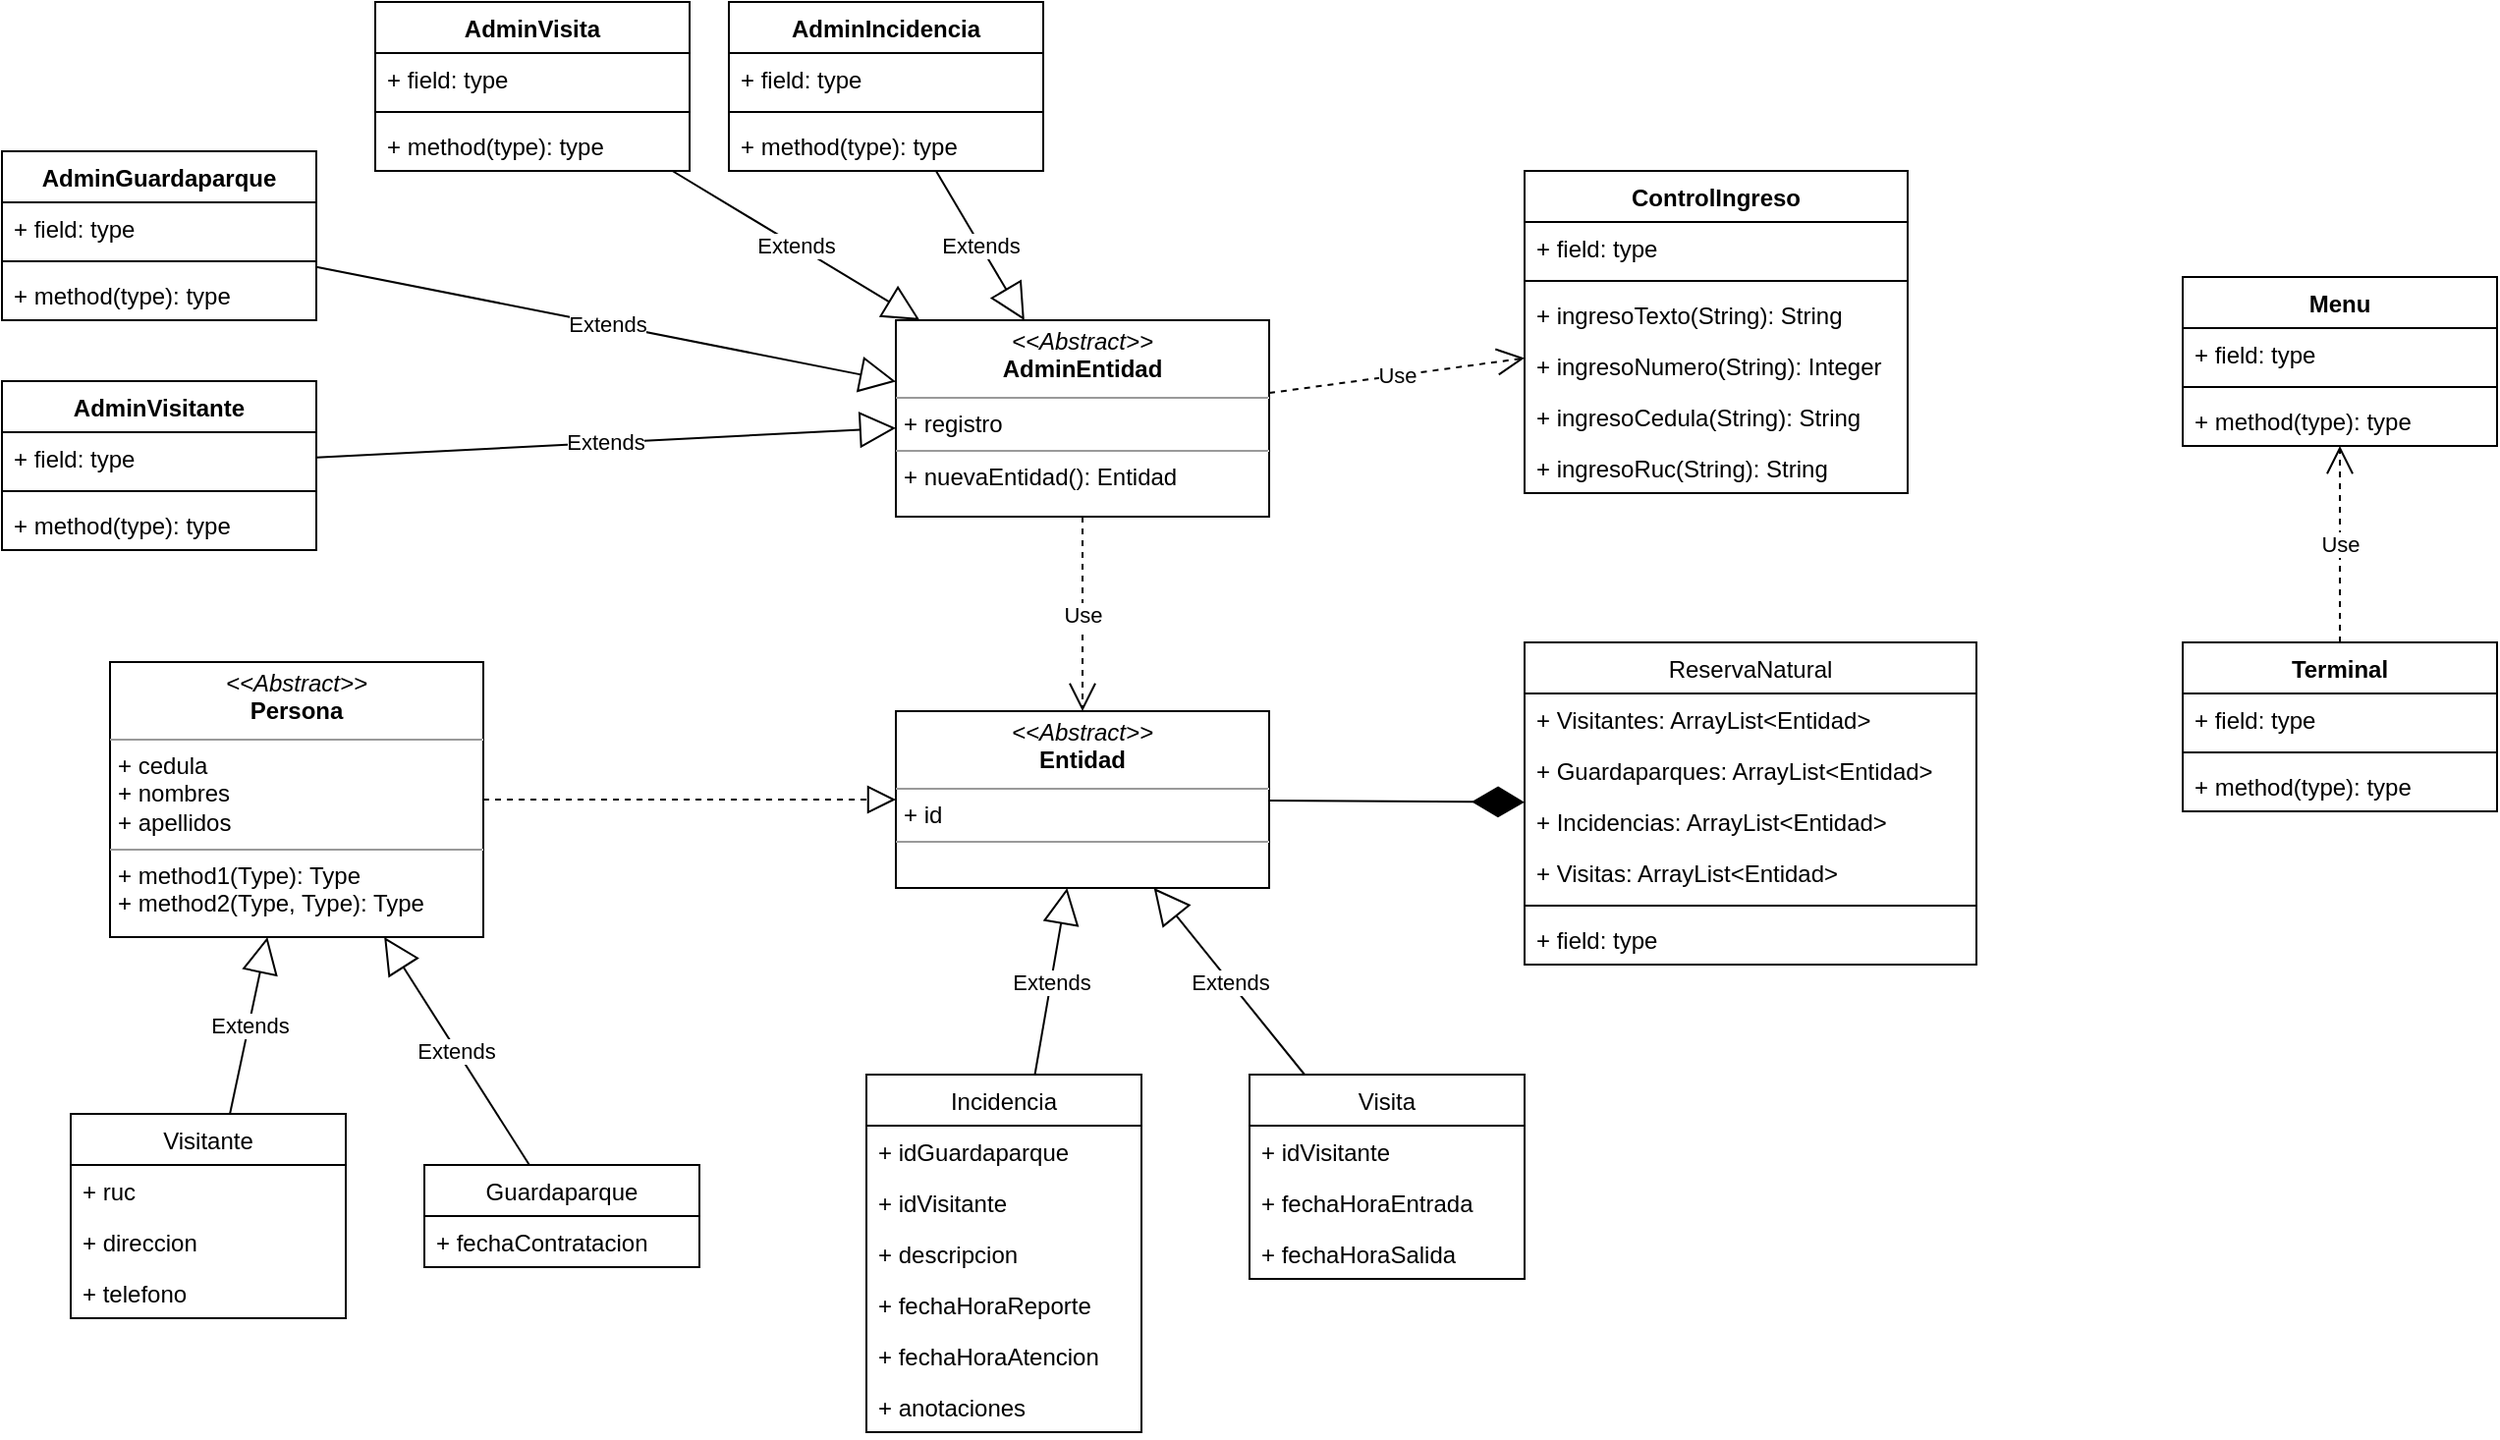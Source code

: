 <mxfile>
    <diagram id="lRA1gcWTT__LE-F7pUiR" name="Page-1">
        <mxGraphModel dx="972" dy="1780" grid="1" gridSize="10" guides="1" tooltips="1" connect="1" arrows="1" fold="1" page="0" pageScale="1" pageWidth="850" pageHeight="1100" math="0" shadow="0">
            <root>
                <mxCell id="0"/>
                <mxCell id="1" parent="0"/>
                <mxCell id="33" value="&lt;p style=&quot;margin:0px;margin-top:4px;text-align:center;&quot;&gt;&lt;i&gt;&amp;lt;&amp;lt;Abstract&amp;gt;&amp;gt;&lt;/i&gt;&lt;br&gt;&lt;b&gt;Persona&lt;/b&gt;&lt;/p&gt;&lt;hr size=&quot;1&quot;&gt;&lt;p style=&quot;margin:0px;margin-left:4px;&quot;&gt;+ cedula&lt;br&gt;+ nombres&lt;/p&gt;&lt;p style=&quot;margin:0px;margin-left:4px;&quot;&gt;+ apellidos&lt;/p&gt;&lt;hr size=&quot;1&quot;&gt;&lt;p style=&quot;margin:0px;margin-left:4px;&quot;&gt;+ method1(Type): Type&lt;br&gt;+ method2(Type, Type): Type&lt;/p&gt;" style="verticalAlign=top;align=left;overflow=fill;fontSize=12;fontFamily=Helvetica;html=1;" parent="1" vertex="1">
                    <mxGeometry x="75" y="-700" width="190" height="140" as="geometry"/>
                </mxCell>
                <mxCell id="34" value="&lt;p style=&quot;margin:0px;margin-top:4px;text-align:center;&quot;&gt;&lt;i&gt;&amp;lt;&amp;lt;Abstract&amp;gt;&amp;gt;&lt;/i&gt;&lt;br&gt;&lt;b&gt;Entidad&lt;/b&gt;&lt;/p&gt;&lt;hr size=&quot;1&quot;&gt;&lt;p style=&quot;margin:0px;margin-left:4px;&quot;&gt;+ id&lt;br&gt;&lt;/p&gt;&lt;hr size=&quot;1&quot;&gt;&lt;p style=&quot;margin:0px;margin-left:4px;&quot;&gt;&lt;br&gt;&lt;/p&gt;" style="verticalAlign=top;align=left;overflow=fill;fontSize=12;fontFamily=Helvetica;html=1;" parent="1" vertex="1">
                    <mxGeometry x="475" y="-675" width="190" height="90" as="geometry"/>
                </mxCell>
                <mxCell id="35" value="" style="endArrow=block;dashed=1;endFill=0;endSize=12;html=1;" parent="1" source="33" target="34" edge="1">
                    <mxGeometry width="160" relative="1" as="geometry">
                        <mxPoint x="465" y="-620" as="sourcePoint"/>
                        <mxPoint x="625" y="-620" as="targetPoint"/>
                    </mxGeometry>
                </mxCell>
                <mxCell id="Povrl1VOIDEfXmrCIFWq-40" value="Visitante" style="swimlane;fontStyle=0;childLayout=stackLayout;horizontal=1;startSize=26;fillColor=none;horizontalStack=0;resizeParent=1;resizeParentMax=0;resizeLast=0;collapsible=1;marginBottom=0;" parent="1" vertex="1">
                    <mxGeometry x="55" y="-470" width="140" height="104" as="geometry"/>
                </mxCell>
                <mxCell id="Povrl1VOIDEfXmrCIFWq-41" value="+ ruc" style="text;strokeColor=none;fillColor=none;align=left;verticalAlign=top;spacingLeft=4;spacingRight=4;overflow=hidden;rotatable=0;points=[[0,0.5],[1,0.5]];portConstraint=eastwest;" parent="Povrl1VOIDEfXmrCIFWq-40" vertex="1">
                    <mxGeometry y="26" width="140" height="26" as="geometry"/>
                </mxCell>
                <mxCell id="RxLgAjnVKPIXVCtDAOwj-35" value="+ direccion" style="text;strokeColor=none;fillColor=none;align=left;verticalAlign=top;spacingLeft=4;spacingRight=4;overflow=hidden;rotatable=0;points=[[0,0.5],[1,0.5]];portConstraint=eastwest;" parent="Povrl1VOIDEfXmrCIFWq-40" vertex="1">
                    <mxGeometry y="52" width="140" height="26" as="geometry"/>
                </mxCell>
                <mxCell id="26j72xU3BXbrUzpNe2Fz-35" value="+ telefono" style="text;strokeColor=none;fillColor=none;align=left;verticalAlign=top;spacingLeft=4;spacingRight=4;overflow=hidden;rotatable=0;points=[[0,0.5],[1,0.5]];portConstraint=eastwest;" parent="Povrl1VOIDEfXmrCIFWq-40" vertex="1">
                    <mxGeometry y="78" width="140" height="26" as="geometry"/>
                </mxCell>
                <mxCell id="26j72xU3BXbrUzpNe2Fz-37" value="Guardaparque" style="swimlane;fontStyle=0;childLayout=stackLayout;horizontal=1;startSize=26;fillColor=none;horizontalStack=0;resizeParent=1;resizeParentMax=0;resizeLast=0;collapsible=1;marginBottom=0;" parent="1" vertex="1">
                    <mxGeometry x="235" y="-444" width="140" height="52" as="geometry"/>
                </mxCell>
                <mxCell id="26j72xU3BXbrUzpNe2Fz-38" value="+ fechaContratacion" style="text;strokeColor=none;fillColor=none;align=left;verticalAlign=top;spacingLeft=4;spacingRight=4;overflow=hidden;rotatable=0;points=[[0,0.5],[1,0.5]];portConstraint=eastwest;" parent="26j72xU3BXbrUzpNe2Fz-37" vertex="1">
                    <mxGeometry y="26" width="140" height="26" as="geometry"/>
                </mxCell>
                <mxCell id="2LhJdCEBW5aLeMf46JRY-35" value="Incidencia" style="swimlane;fontStyle=0;childLayout=stackLayout;horizontal=1;startSize=26;fillColor=none;horizontalStack=0;resizeParent=1;resizeParentMax=0;resizeLast=0;collapsible=1;marginBottom=0;" parent="1" vertex="1">
                    <mxGeometry x="460" y="-490" width="140" height="182" as="geometry"/>
                </mxCell>
                <mxCell id="oYH54JXKvXkEZiiGntAI-36" value="+ idGuardaparque" style="text;strokeColor=none;fillColor=none;align=left;verticalAlign=top;spacingLeft=4;spacingRight=4;overflow=hidden;rotatable=0;points=[[0,0.5],[1,0.5]];portConstraint=eastwest;" parent="2LhJdCEBW5aLeMf46JRY-35" vertex="1">
                    <mxGeometry y="26" width="140" height="26" as="geometry"/>
                </mxCell>
                <mxCell id="oi-td4W7wu72D2HClM3l-35" value="+ idVisitante" style="text;strokeColor=none;fillColor=none;align=left;verticalAlign=top;spacingLeft=4;spacingRight=4;overflow=hidden;rotatable=0;points=[[0,0.5],[1,0.5]];portConstraint=eastwest;" parent="2LhJdCEBW5aLeMf46JRY-35" vertex="1">
                    <mxGeometry y="52" width="140" height="26" as="geometry"/>
                </mxCell>
                <mxCell id="2LhJdCEBW5aLeMf46JRY-36" value="+ descripcion" style="text;strokeColor=none;fillColor=none;align=left;verticalAlign=top;spacingLeft=4;spacingRight=4;overflow=hidden;rotatable=0;points=[[0,0.5],[1,0.5]];portConstraint=eastwest;" parent="2LhJdCEBW5aLeMf46JRY-35" vertex="1">
                    <mxGeometry y="78" width="140" height="26" as="geometry"/>
                </mxCell>
                <mxCell id="Y6X1JcKi8LP8Zi8y7QUm-35" value="+ fechaHoraReporte" style="text;strokeColor=none;fillColor=none;align=left;verticalAlign=top;spacingLeft=4;spacingRight=4;overflow=hidden;rotatable=0;points=[[0,0.5],[1,0.5]];portConstraint=eastwest;" parent="2LhJdCEBW5aLeMf46JRY-35" vertex="1">
                    <mxGeometry y="104" width="140" height="26" as="geometry"/>
                </mxCell>
                <mxCell id="EiQZSmJP1eZlXehoOIDf-35" value="+ fechaHoraAtencion" style="text;strokeColor=none;fillColor=none;align=left;verticalAlign=top;spacingLeft=4;spacingRight=4;overflow=hidden;rotatable=0;points=[[0,0.5],[1,0.5]];portConstraint=eastwest;" parent="2LhJdCEBW5aLeMf46JRY-35" vertex="1">
                    <mxGeometry y="130" width="140" height="26" as="geometry"/>
                </mxCell>
                <mxCell id="GUBdD1y6pxX1Trmy2AWB-35" value="+ anotaciones" style="text;strokeColor=none;fillColor=none;align=left;verticalAlign=top;spacingLeft=4;spacingRight=4;overflow=hidden;rotatable=0;points=[[0,0.5],[1,0.5]];portConstraint=eastwest;" parent="2LhJdCEBW5aLeMf46JRY-35" vertex="1">
                    <mxGeometry y="156" width="140" height="26" as="geometry"/>
                </mxCell>
                <mxCell id="_TrwimFhd4Q5VsOvTJkP-35" value="Visita" style="swimlane;fontStyle=0;childLayout=stackLayout;horizontal=1;startSize=26;fillColor=none;horizontalStack=0;resizeParent=1;resizeParentMax=0;resizeLast=0;collapsible=1;marginBottom=0;" parent="1" vertex="1">
                    <mxGeometry x="655" y="-490" width="140" height="104" as="geometry"/>
                </mxCell>
                <mxCell id="_TrwimFhd4Q5VsOvTJkP-37" value="+ idVisitante" style="text;strokeColor=none;fillColor=none;align=left;verticalAlign=top;spacingLeft=4;spacingRight=4;overflow=hidden;rotatable=0;points=[[0,0.5],[1,0.5]];portConstraint=eastwest;" parent="_TrwimFhd4Q5VsOvTJkP-35" vertex="1">
                    <mxGeometry y="26" width="140" height="26" as="geometry"/>
                </mxCell>
                <mxCell id="_TrwimFhd4Q5VsOvTJkP-39" value="+ fechaHoraEntrada" style="text;strokeColor=none;fillColor=none;align=left;verticalAlign=top;spacingLeft=4;spacingRight=4;overflow=hidden;rotatable=0;points=[[0,0.5],[1,0.5]];portConstraint=eastwest;" parent="_TrwimFhd4Q5VsOvTJkP-35" vertex="1">
                    <mxGeometry y="52" width="140" height="26" as="geometry"/>
                </mxCell>
                <mxCell id="_TrwimFhd4Q5VsOvTJkP-40" value="+ fechaHoraSalida" style="text;strokeColor=none;fillColor=none;align=left;verticalAlign=top;spacingLeft=4;spacingRight=4;overflow=hidden;rotatable=0;points=[[0,0.5],[1,0.5]];portConstraint=eastwest;" parent="_TrwimFhd4Q5VsOvTJkP-35" vertex="1">
                    <mxGeometry y="78" width="140" height="26" as="geometry"/>
                </mxCell>
                <mxCell id="sOYT11Yd_xvjoecd3zvC-36" value="Extends" style="endArrow=block;endSize=16;endFill=0;html=1;" parent="1" source="Povrl1VOIDEfXmrCIFWq-40" target="33" edge="1">
                    <mxGeometry width="160" relative="1" as="geometry">
                        <mxPoint x="115" y="-260" as="sourcePoint"/>
                        <mxPoint x="275" y="-260" as="targetPoint"/>
                    </mxGeometry>
                </mxCell>
                <mxCell id="sOYT11Yd_xvjoecd3zvC-37" value="Extends" style="endArrow=block;endSize=16;endFill=0;html=1;" parent="1" source="26j72xU3BXbrUzpNe2Fz-37" target="33" edge="1">
                    <mxGeometry width="160" relative="1" as="geometry">
                        <mxPoint x="145" y="-260" as="sourcePoint"/>
                        <mxPoint x="305" y="-260" as="targetPoint"/>
                    </mxGeometry>
                </mxCell>
                <mxCell id="sOYT11Yd_xvjoecd3zvC-38" value="Extends" style="endArrow=block;endSize=16;endFill=0;html=1;" parent="1" source="2LhJdCEBW5aLeMf46JRY-35" target="34" edge="1">
                    <mxGeometry width="160" relative="1" as="geometry">
                        <mxPoint x="645" y="-280" as="sourcePoint"/>
                        <mxPoint x="805" y="-280" as="targetPoint"/>
                    </mxGeometry>
                </mxCell>
                <mxCell id="sOYT11Yd_xvjoecd3zvC-39" value="Extends" style="endArrow=block;endSize=16;endFill=0;html=1;" parent="1" source="_TrwimFhd4Q5VsOvTJkP-35" target="34" edge="1">
                    <mxGeometry width="160" relative="1" as="geometry">
                        <mxPoint x="645" y="-330" as="sourcePoint"/>
                        <mxPoint x="805" y="-330" as="targetPoint"/>
                    </mxGeometry>
                </mxCell>
                <mxCell id="b1UPJ1fo1gcrGZbRFHAi-35" value="Use" style="endArrow=open;endSize=12;dashed=1;html=1;" parent="1" source="oFBUYDP54RALNk9ASA9E-35" target="34" edge="1">
                    <mxGeometry width="160" relative="1" as="geometry">
                        <mxPoint x="428.408" y="-744.0" as="sourcePoint"/>
                        <mxPoint x="705" y="-800" as="targetPoint"/>
                    </mxGeometry>
                </mxCell>
                <mxCell id="b1UPJ1fo1gcrGZbRFHAi-40" value="" style="endArrow=diamondThin;endFill=1;endSize=24;html=1;" parent="1" source="34" target="b1UPJ1fo1gcrGZbRFHAi-41" edge="1">
                    <mxGeometry width="160" relative="1" as="geometry">
                        <mxPoint x="685" y="-690" as="sourcePoint"/>
                        <mxPoint x="845" y="-690" as="targetPoint"/>
                    </mxGeometry>
                </mxCell>
                <mxCell id="b1UPJ1fo1gcrGZbRFHAi-41" value="ReservaNatural" style="swimlane;fontStyle=0;childLayout=stackLayout;horizontal=1;startSize=26;fillColor=none;horizontalStack=0;resizeParent=1;resizeParentMax=0;resizeLast=0;collapsible=1;marginBottom=0;" parent="1" vertex="1">
                    <mxGeometry x="795" y="-710" width="230" height="164" as="geometry"/>
                </mxCell>
                <mxCell id="b1UPJ1fo1gcrGZbRFHAi-42" value="+ Visitantes: ArrayList&lt;Entidad&gt;" style="text;strokeColor=none;fillColor=none;align=left;verticalAlign=top;spacingLeft=4;spacingRight=4;overflow=hidden;rotatable=0;points=[[0,0.5],[1,0.5]];portConstraint=eastwest;" parent="b1UPJ1fo1gcrGZbRFHAi-41" vertex="1">
                    <mxGeometry y="26" width="230" height="26" as="geometry"/>
                </mxCell>
                <mxCell id="b1UPJ1fo1gcrGZbRFHAi-43" value="+ Guardaparques: ArrayList&lt;Entidad&gt;" style="text;strokeColor=none;fillColor=none;align=left;verticalAlign=top;spacingLeft=4;spacingRight=4;overflow=hidden;rotatable=0;points=[[0,0.5],[1,0.5]];portConstraint=eastwest;" parent="b1UPJ1fo1gcrGZbRFHAi-41" vertex="1">
                    <mxGeometry y="52" width="230" height="26" as="geometry"/>
                </mxCell>
                <mxCell id="b1UPJ1fo1gcrGZbRFHAi-55" value="+ Incidencias: ArrayList&lt;Entidad&gt;" style="text;strokeColor=none;fillColor=none;align=left;verticalAlign=top;spacingLeft=4;spacingRight=4;overflow=hidden;rotatable=0;points=[[0,0.5],[1,0.5]];portConstraint=eastwest;" parent="b1UPJ1fo1gcrGZbRFHAi-41" vertex="1">
                    <mxGeometry y="78" width="230" height="26" as="geometry"/>
                </mxCell>
                <mxCell id="b1UPJ1fo1gcrGZbRFHAi-56" value="+ Visitas: ArrayList&lt;Entidad&gt;" style="text;strokeColor=none;fillColor=none;align=left;verticalAlign=top;spacingLeft=4;spacingRight=4;overflow=hidden;rotatable=0;points=[[0,0.5],[1,0.5]];portConstraint=eastwest;" parent="b1UPJ1fo1gcrGZbRFHAi-41" vertex="1">
                    <mxGeometry y="104" width="230" height="26" as="geometry"/>
                </mxCell>
                <mxCell id="b1UPJ1fo1gcrGZbRFHAi-53" value="" style="line;strokeWidth=1;fillColor=none;align=left;verticalAlign=middle;spacingTop=-1;spacingLeft=3;spacingRight=3;rotatable=0;labelPosition=right;points=[];portConstraint=eastwest;strokeColor=inherit;" parent="b1UPJ1fo1gcrGZbRFHAi-41" vertex="1">
                    <mxGeometry y="130" width="230" height="8" as="geometry"/>
                </mxCell>
                <mxCell id="b1UPJ1fo1gcrGZbRFHAi-44" value="+ field: type" style="text;strokeColor=none;fillColor=none;align=left;verticalAlign=top;spacingLeft=4;spacingRight=4;overflow=hidden;rotatable=0;points=[[0,0.5],[1,0.5]];portConstraint=eastwest;" parent="b1UPJ1fo1gcrGZbRFHAi-41" vertex="1">
                    <mxGeometry y="138" width="230" height="26" as="geometry"/>
                </mxCell>
                <mxCell id="oFBUYDP54RALNk9ASA9E-35" value="&lt;p style=&quot;margin:0px;margin-top:4px;text-align:center;&quot;&gt;&lt;i&gt;&amp;lt;&amp;lt;Abstract&amp;gt;&amp;gt;&lt;/i&gt;&lt;br&gt;&lt;b&gt;AdminEntidad&lt;/b&gt;&lt;/p&gt;&lt;hr size=&quot;1&quot;&gt;&lt;p style=&quot;margin:0px;margin-left:4px;&quot;&gt;+ registro&lt;br&gt;&lt;/p&gt;&lt;hr size=&quot;1&quot;&gt;&lt;p style=&quot;margin:0px;margin-left:4px;&quot;&gt;+ nuevaEntidad(): Entidad&lt;/p&gt;" style="verticalAlign=top;align=left;overflow=fill;fontSize=12;fontFamily=Helvetica;html=1;" parent="1" vertex="1">
                    <mxGeometry x="475" y="-874" width="190" height="100" as="geometry"/>
                </mxCell>
                <mxCell id="oFBUYDP54RALNk9ASA9E-45" value="AdminVisitante" style="swimlane;fontStyle=1;align=center;verticalAlign=top;childLayout=stackLayout;horizontal=1;startSize=26;horizontalStack=0;resizeParent=1;resizeParentMax=0;resizeLast=0;collapsible=1;marginBottom=0;" parent="1" vertex="1">
                    <mxGeometry x="20" y="-843" width="160" height="86" as="geometry"/>
                </mxCell>
                <mxCell id="oFBUYDP54RALNk9ASA9E-46" value="+ field: type" style="text;strokeColor=none;fillColor=none;align=left;verticalAlign=top;spacingLeft=4;spacingRight=4;overflow=hidden;rotatable=0;points=[[0,0.5],[1,0.5]];portConstraint=eastwest;" parent="oFBUYDP54RALNk9ASA9E-45" vertex="1">
                    <mxGeometry y="26" width="160" height="26" as="geometry"/>
                </mxCell>
                <mxCell id="oFBUYDP54RALNk9ASA9E-47" value="" style="line;strokeWidth=1;fillColor=none;align=left;verticalAlign=middle;spacingTop=-1;spacingLeft=3;spacingRight=3;rotatable=0;labelPosition=right;points=[];portConstraint=eastwest;strokeColor=inherit;" parent="oFBUYDP54RALNk9ASA9E-45" vertex="1">
                    <mxGeometry y="52" width="160" height="8" as="geometry"/>
                </mxCell>
                <mxCell id="oFBUYDP54RALNk9ASA9E-48" value="+ method(type): type" style="text;strokeColor=none;fillColor=none;align=left;verticalAlign=top;spacingLeft=4;spacingRight=4;overflow=hidden;rotatable=0;points=[[0,0.5],[1,0.5]];portConstraint=eastwest;" parent="oFBUYDP54RALNk9ASA9E-45" vertex="1">
                    <mxGeometry y="60" width="160" height="26" as="geometry"/>
                </mxCell>
                <mxCell id="oFBUYDP54RALNk9ASA9E-49" value="Extends" style="endArrow=block;endSize=16;endFill=0;html=1;" parent="1" source="oFBUYDP54RALNk9ASA9E-45" target="oFBUYDP54RALNk9ASA9E-35" edge="1">
                    <mxGeometry width="160" relative="1" as="geometry">
                        <mxPoint x="60" y="-820" as="sourcePoint"/>
                        <mxPoint x="220" y="-820" as="targetPoint"/>
                    </mxGeometry>
                </mxCell>
                <mxCell id="37" value="AdminGuardaparque" style="swimlane;fontStyle=1;align=center;verticalAlign=top;childLayout=stackLayout;horizontal=1;startSize=26;horizontalStack=0;resizeParent=1;resizeParentMax=0;resizeLast=0;collapsible=1;marginBottom=0;" parent="1" vertex="1">
                    <mxGeometry x="20" y="-960" width="160" height="86" as="geometry"/>
                </mxCell>
                <mxCell id="38" value="+ field: type" style="text;strokeColor=none;fillColor=none;align=left;verticalAlign=top;spacingLeft=4;spacingRight=4;overflow=hidden;rotatable=0;points=[[0,0.5],[1,0.5]];portConstraint=eastwest;" parent="37" vertex="1">
                    <mxGeometry y="26" width="160" height="26" as="geometry"/>
                </mxCell>
                <mxCell id="39" value="" style="line;strokeWidth=1;fillColor=none;align=left;verticalAlign=middle;spacingTop=-1;spacingLeft=3;spacingRight=3;rotatable=0;labelPosition=right;points=[];portConstraint=eastwest;strokeColor=inherit;" parent="37" vertex="1">
                    <mxGeometry y="52" width="160" height="8" as="geometry"/>
                </mxCell>
                <mxCell id="40" value="+ method(type): type" style="text;strokeColor=none;fillColor=none;align=left;verticalAlign=top;spacingLeft=4;spacingRight=4;overflow=hidden;rotatable=0;points=[[0,0.5],[1,0.5]];portConstraint=eastwest;" parent="37" vertex="1">
                    <mxGeometry y="60" width="160" height="26" as="geometry"/>
                </mxCell>
                <mxCell id="41" value="Extends" style="endArrow=block;endSize=16;endFill=0;html=1;" parent="1" source="37" target="oFBUYDP54RALNk9ASA9E-35" edge="1">
                    <mxGeometry width="160" relative="1" as="geometry">
                        <mxPoint x="190" y="-790" as="sourcePoint"/>
                        <mxPoint x="290" y="-790" as="targetPoint"/>
                    </mxGeometry>
                </mxCell>
                <mxCell id="42" value="AdminVisita" style="swimlane;fontStyle=1;align=center;verticalAlign=top;childLayout=stackLayout;horizontal=1;startSize=26;horizontalStack=0;resizeParent=1;resizeParentMax=0;resizeLast=0;collapsible=1;marginBottom=0;" parent="1" vertex="1">
                    <mxGeometry x="210" y="-1036" width="160" height="86" as="geometry"/>
                </mxCell>
                <mxCell id="43" value="+ field: type" style="text;strokeColor=none;fillColor=none;align=left;verticalAlign=top;spacingLeft=4;spacingRight=4;overflow=hidden;rotatable=0;points=[[0,0.5],[1,0.5]];portConstraint=eastwest;" parent="42" vertex="1">
                    <mxGeometry y="26" width="160" height="26" as="geometry"/>
                </mxCell>
                <mxCell id="44" value="" style="line;strokeWidth=1;fillColor=none;align=left;verticalAlign=middle;spacingTop=-1;spacingLeft=3;spacingRight=3;rotatable=0;labelPosition=right;points=[];portConstraint=eastwest;strokeColor=inherit;" parent="42" vertex="1">
                    <mxGeometry y="52" width="160" height="8" as="geometry"/>
                </mxCell>
                <mxCell id="45" value="+ method(type): type" style="text;strokeColor=none;fillColor=none;align=left;verticalAlign=top;spacingLeft=4;spacingRight=4;overflow=hidden;rotatable=0;points=[[0,0.5],[1,0.5]];portConstraint=eastwest;" parent="42" vertex="1">
                    <mxGeometry y="60" width="160" height="26" as="geometry"/>
                </mxCell>
                <mxCell id="46" value="AdminIncidencia" style="swimlane;fontStyle=1;align=center;verticalAlign=top;childLayout=stackLayout;horizontal=1;startSize=26;horizontalStack=0;resizeParent=1;resizeParentMax=0;resizeLast=0;collapsible=1;marginBottom=0;" parent="1" vertex="1">
                    <mxGeometry x="390" y="-1036" width="160" height="86" as="geometry"/>
                </mxCell>
                <mxCell id="47" value="+ field: type" style="text;strokeColor=none;fillColor=none;align=left;verticalAlign=top;spacingLeft=4;spacingRight=4;overflow=hidden;rotatable=0;points=[[0,0.5],[1,0.5]];portConstraint=eastwest;" parent="46" vertex="1">
                    <mxGeometry y="26" width="160" height="26" as="geometry"/>
                </mxCell>
                <mxCell id="48" value="" style="line;strokeWidth=1;fillColor=none;align=left;verticalAlign=middle;spacingTop=-1;spacingLeft=3;spacingRight=3;rotatable=0;labelPosition=right;points=[];portConstraint=eastwest;strokeColor=inherit;" parent="46" vertex="1">
                    <mxGeometry y="52" width="160" height="8" as="geometry"/>
                </mxCell>
                <mxCell id="49" value="+ method(type): type" style="text;strokeColor=none;fillColor=none;align=left;verticalAlign=top;spacingLeft=4;spacingRight=4;overflow=hidden;rotatable=0;points=[[0,0.5],[1,0.5]];portConstraint=eastwest;" parent="46" vertex="1">
                    <mxGeometry y="60" width="160" height="26" as="geometry"/>
                </mxCell>
                <mxCell id="50" value="Extends" style="endArrow=block;endSize=16;endFill=0;html=1;" parent="1" source="42" target="oFBUYDP54RALNk9ASA9E-35" edge="1">
                    <mxGeometry width="160" relative="1" as="geometry">
                        <mxPoint x="190" y="-872.964" as="sourcePoint"/>
                        <mxPoint x="290" y="-830.418" as="targetPoint"/>
                    </mxGeometry>
                </mxCell>
                <mxCell id="51" value="Extends" style="endArrow=block;endSize=16;endFill=0;html=1;" parent="1" source="46" target="oFBUYDP54RALNk9ASA9E-35" edge="1">
                    <mxGeometry width="160" relative="1" as="geometry">
                        <mxPoint x="323.396" y="-934" as="sourcePoint"/>
                        <mxPoint x="363.61" y="-840" as="targetPoint"/>
                    </mxGeometry>
                </mxCell>
                <mxCell id="BU__Hn1Moichxywe7Tv1-51" value="ControlIngreso" style="swimlane;fontStyle=1;align=center;verticalAlign=top;childLayout=stackLayout;horizontal=1;startSize=26;horizontalStack=0;resizeParent=1;resizeParentMax=0;resizeLast=0;collapsible=1;marginBottom=0;" parent="1" vertex="1">
                    <mxGeometry x="795" y="-950" width="195" height="164" as="geometry"/>
                </mxCell>
                <mxCell id="BU__Hn1Moichxywe7Tv1-52" value="+ field: type" style="text;strokeColor=none;fillColor=none;align=left;verticalAlign=top;spacingLeft=4;spacingRight=4;overflow=hidden;rotatable=0;points=[[0,0.5],[1,0.5]];portConstraint=eastwest;" parent="BU__Hn1Moichxywe7Tv1-51" vertex="1">
                    <mxGeometry y="26" width="195" height="26" as="geometry"/>
                </mxCell>
                <mxCell id="BU__Hn1Moichxywe7Tv1-53" value="" style="line;strokeWidth=1;fillColor=none;align=left;verticalAlign=middle;spacingTop=-1;spacingLeft=3;spacingRight=3;rotatable=0;labelPosition=right;points=[];portConstraint=eastwest;strokeColor=inherit;" parent="BU__Hn1Moichxywe7Tv1-51" vertex="1">
                    <mxGeometry y="52" width="195" height="8" as="geometry"/>
                </mxCell>
                <mxCell id="BU__Hn1Moichxywe7Tv1-54" value="+ ingresoTexto(String): String" style="text;strokeColor=none;fillColor=none;align=left;verticalAlign=top;spacingLeft=4;spacingRight=4;overflow=hidden;rotatable=0;points=[[0,0.5],[1,0.5]];portConstraint=eastwest;" parent="BU__Hn1Moichxywe7Tv1-51" vertex="1">
                    <mxGeometry y="60" width="195" height="26" as="geometry"/>
                </mxCell>
                <mxCell id="yxMFR6cYG7nTXK2PF0Td-51" value="+ ingresoNumero(String): Integer" style="text;strokeColor=none;fillColor=none;align=left;verticalAlign=top;spacingLeft=4;spacingRight=4;overflow=hidden;rotatable=0;points=[[0,0.5],[1,0.5]];portConstraint=eastwest;" parent="BU__Hn1Moichxywe7Tv1-51" vertex="1">
                    <mxGeometry y="86" width="195" height="26" as="geometry"/>
                </mxCell>
                <mxCell id="yxMFR6cYG7nTXK2PF0Td-52" value="+ ingresoCedula(String): String" style="text;strokeColor=none;fillColor=none;align=left;verticalAlign=top;spacingLeft=4;spacingRight=4;overflow=hidden;rotatable=0;points=[[0,0.5],[1,0.5]];portConstraint=eastwest;" parent="BU__Hn1Moichxywe7Tv1-51" vertex="1">
                    <mxGeometry y="112" width="195" height="26" as="geometry"/>
                </mxCell>
                <mxCell id="yxMFR6cYG7nTXK2PF0Td-53" value="+ ingresoRuc(String): String" style="text;strokeColor=none;fillColor=none;align=left;verticalAlign=top;spacingLeft=4;spacingRight=4;overflow=hidden;rotatable=0;points=[[0,0.5],[1,0.5]];portConstraint=eastwest;" parent="BU__Hn1Moichxywe7Tv1-51" vertex="1">
                    <mxGeometry y="138" width="195" height="26" as="geometry"/>
                </mxCell>
                <mxCell id="BU__Hn1Moichxywe7Tv1-55" value="Use" style="endArrow=open;endSize=12;dashed=1;html=1;" parent="1" source="oFBUYDP54RALNk9ASA9E-35" target="BU__Hn1Moichxywe7Tv1-51" edge="1">
                    <mxGeometry width="160" relative="1" as="geometry">
                        <mxPoint x="580" y="-764" as="sourcePoint"/>
                        <mxPoint x="580" y="-665" as="targetPoint"/>
                    </mxGeometry>
                </mxCell>
                <mxCell id="oOr8ayEkVu1Y1Jr2JGnh-51" value="Terminal" style="swimlane;fontStyle=1;align=center;verticalAlign=top;childLayout=stackLayout;horizontal=1;startSize=26;horizontalStack=0;resizeParent=1;resizeParentMax=0;resizeLast=0;collapsible=1;marginBottom=0;" parent="1" vertex="1">
                    <mxGeometry x="1130" y="-710" width="160" height="86" as="geometry"/>
                </mxCell>
                <mxCell id="oOr8ayEkVu1Y1Jr2JGnh-52" value="+ field: type" style="text;strokeColor=none;fillColor=none;align=left;verticalAlign=top;spacingLeft=4;spacingRight=4;overflow=hidden;rotatable=0;points=[[0,0.5],[1,0.5]];portConstraint=eastwest;" parent="oOr8ayEkVu1Y1Jr2JGnh-51" vertex="1">
                    <mxGeometry y="26" width="160" height="26" as="geometry"/>
                </mxCell>
                <mxCell id="oOr8ayEkVu1Y1Jr2JGnh-53" value="" style="line;strokeWidth=1;fillColor=none;align=left;verticalAlign=middle;spacingTop=-1;spacingLeft=3;spacingRight=3;rotatable=0;labelPosition=right;points=[];portConstraint=eastwest;strokeColor=inherit;" parent="oOr8ayEkVu1Y1Jr2JGnh-51" vertex="1">
                    <mxGeometry y="52" width="160" height="8" as="geometry"/>
                </mxCell>
                <mxCell id="oOr8ayEkVu1Y1Jr2JGnh-54" value="+ method(type): type" style="text;strokeColor=none;fillColor=none;align=left;verticalAlign=top;spacingLeft=4;spacingRight=4;overflow=hidden;rotatable=0;points=[[0,0.5],[1,0.5]];portConstraint=eastwest;" parent="oOr8ayEkVu1Y1Jr2JGnh-51" vertex="1">
                    <mxGeometry y="60" width="160" height="26" as="geometry"/>
                </mxCell>
                <mxCell id="oOr8ayEkVu1Y1Jr2JGnh-55" value="Menu" style="swimlane;fontStyle=1;align=center;verticalAlign=top;childLayout=stackLayout;horizontal=1;startSize=26;horizontalStack=0;resizeParent=1;resizeParentMax=0;resizeLast=0;collapsible=1;marginBottom=0;" parent="1" vertex="1">
                    <mxGeometry x="1130" y="-896" width="160" height="86" as="geometry"/>
                </mxCell>
                <mxCell id="oOr8ayEkVu1Y1Jr2JGnh-56" value="+ field: type" style="text;strokeColor=none;fillColor=none;align=left;verticalAlign=top;spacingLeft=4;spacingRight=4;overflow=hidden;rotatable=0;points=[[0,0.5],[1,0.5]];portConstraint=eastwest;" parent="oOr8ayEkVu1Y1Jr2JGnh-55" vertex="1">
                    <mxGeometry y="26" width="160" height="26" as="geometry"/>
                </mxCell>
                <mxCell id="oOr8ayEkVu1Y1Jr2JGnh-57" value="" style="line;strokeWidth=1;fillColor=none;align=left;verticalAlign=middle;spacingTop=-1;spacingLeft=3;spacingRight=3;rotatable=0;labelPosition=right;points=[];portConstraint=eastwest;strokeColor=inherit;" parent="oOr8ayEkVu1Y1Jr2JGnh-55" vertex="1">
                    <mxGeometry y="52" width="160" height="8" as="geometry"/>
                </mxCell>
                <mxCell id="oOr8ayEkVu1Y1Jr2JGnh-58" value="+ method(type): type" style="text;strokeColor=none;fillColor=none;align=left;verticalAlign=top;spacingLeft=4;spacingRight=4;overflow=hidden;rotatable=0;points=[[0,0.5],[1,0.5]];portConstraint=eastwest;" parent="oOr8ayEkVu1Y1Jr2JGnh-55" vertex="1">
                    <mxGeometry y="60" width="160" height="26" as="geometry"/>
                </mxCell>
                <mxCell id="oOr8ayEkVu1Y1Jr2JGnh-59" value="Use" style="endArrow=open;endSize=12;dashed=1;html=1;" parent="1" source="oOr8ayEkVu1Y1Jr2JGnh-51" target="oOr8ayEkVu1Y1Jr2JGnh-55" edge="1">
                    <mxGeometry width="160" relative="1" as="geometry">
                        <mxPoint x="1080" y="-756.261" as="sourcePoint"/>
                        <mxPoint x="1210" y="-773.998" as="targetPoint"/>
                    </mxGeometry>
                </mxCell>
            </root>
        </mxGraphModel>
    </diagram>
    <diagram id="-UL5XahtyRhBnZpd1REN" name="Page-2">
        <mxGraphModel dx="972" dy="580" grid="1" gridSize="10" guides="1" tooltips="1" connect="1" arrows="1" fold="1" page="1" pageScale="1" pageWidth="850" pageHeight="1100" math="0" shadow="0">
            <root>
                <mxCell id="0"/>
                <mxCell id="1" parent="0"/>
                <mxCell id="qrVz8QNK6TTN8lYILJcG-39" value="Visitante" style="shape=table;startSize=30;container=1;collapsible=1;childLayout=tableLayout;fixedRows=1;rowLines=0;fontStyle=1;align=center;resizeLast=1;" parent="1" vertex="1">
                    <mxGeometry x="70" y="320" width="180" height="240" as="geometry"/>
                </mxCell>
                <mxCell id="qrVz8QNK6TTN8lYILJcG-40" value="" style="shape=tableRow;horizontal=0;startSize=0;swimlaneHead=0;swimlaneBody=0;fillColor=none;collapsible=0;dropTarget=0;points=[[0,0.5],[1,0.5]];portConstraint=eastwest;top=0;left=0;right=0;bottom=1;" parent="qrVz8QNK6TTN8lYILJcG-39" vertex="1">
                    <mxGeometry y="30" width="180" height="30" as="geometry"/>
                </mxCell>
                <mxCell id="qrVz8QNK6TTN8lYILJcG-41" value="PK" style="shape=partialRectangle;connectable=0;fillColor=none;top=0;left=0;bottom=0;right=0;fontStyle=1;overflow=hidden;" parent="qrVz8QNK6TTN8lYILJcG-40" vertex="1">
                    <mxGeometry width="30" height="30" as="geometry">
                        <mxRectangle width="30" height="30" as="alternateBounds"/>
                    </mxGeometry>
                </mxCell>
                <mxCell id="qrVz8QNK6TTN8lYILJcG-42" value="id" style="shape=partialRectangle;connectable=0;fillColor=none;top=0;left=0;bottom=0;right=0;align=left;spacingLeft=6;fontStyle=5;overflow=hidden;" parent="qrVz8QNK6TTN8lYILJcG-40" vertex="1">
                    <mxGeometry x="30" width="150" height="30" as="geometry">
                        <mxRectangle width="150" height="30" as="alternateBounds"/>
                    </mxGeometry>
                </mxCell>
                <mxCell id="qrVz8QNK6TTN8lYILJcG-43" value="" style="shape=tableRow;horizontal=0;startSize=0;swimlaneHead=0;swimlaneBody=0;fillColor=none;collapsible=0;dropTarget=0;points=[[0,0.5],[1,0.5]];portConstraint=eastwest;top=0;left=0;right=0;bottom=0;" parent="qrVz8QNK6TTN8lYILJcG-39" vertex="1">
                    <mxGeometry y="60" width="180" height="30" as="geometry"/>
                </mxCell>
                <mxCell id="qrVz8QNK6TTN8lYILJcG-44" value="" style="shape=partialRectangle;connectable=0;fillColor=none;top=0;left=0;bottom=0;right=0;editable=1;overflow=hidden;" parent="qrVz8QNK6TTN8lYILJcG-43" vertex="1">
                    <mxGeometry width="30" height="30" as="geometry">
                        <mxRectangle width="30" height="30" as="alternateBounds"/>
                    </mxGeometry>
                </mxCell>
                <mxCell id="qrVz8QNK6TTN8lYILJcG-45" value="cedula" style="shape=partialRectangle;connectable=0;fillColor=none;top=0;left=0;bottom=0;right=0;align=left;spacingLeft=6;overflow=hidden;" parent="qrVz8QNK6TTN8lYILJcG-43" vertex="1">
                    <mxGeometry x="30" width="150" height="30" as="geometry">
                        <mxRectangle width="150" height="30" as="alternateBounds"/>
                    </mxGeometry>
                </mxCell>
                <mxCell id="qrVz8QNK6TTN8lYILJcG-46" value="" style="shape=tableRow;horizontal=0;startSize=0;swimlaneHead=0;swimlaneBody=0;fillColor=none;collapsible=0;dropTarget=0;points=[[0,0.5],[1,0.5]];portConstraint=eastwest;top=0;left=0;right=0;bottom=0;" parent="qrVz8QNK6TTN8lYILJcG-39" vertex="1">
                    <mxGeometry y="90" width="180" height="30" as="geometry"/>
                </mxCell>
                <mxCell id="qrVz8QNK6TTN8lYILJcG-47" value="" style="shape=partialRectangle;connectable=0;fillColor=none;top=0;left=0;bottom=0;right=0;editable=1;overflow=hidden;" parent="qrVz8QNK6TTN8lYILJcG-46" vertex="1">
                    <mxGeometry width="30" height="30" as="geometry">
                        <mxRectangle width="30" height="30" as="alternateBounds"/>
                    </mxGeometry>
                </mxCell>
                <mxCell id="qrVz8QNK6TTN8lYILJcG-48" value="nombres" style="shape=partialRectangle;connectable=0;fillColor=none;top=0;left=0;bottom=0;right=0;align=left;spacingLeft=6;overflow=hidden;" parent="qrVz8QNK6TTN8lYILJcG-46" vertex="1">
                    <mxGeometry x="30" width="150" height="30" as="geometry">
                        <mxRectangle width="150" height="30" as="alternateBounds"/>
                    </mxGeometry>
                </mxCell>
                <mxCell id="qrVz8QNK6TTN8lYILJcG-49" value="" style="shape=tableRow;horizontal=0;startSize=0;swimlaneHead=0;swimlaneBody=0;fillColor=none;collapsible=0;dropTarget=0;points=[[0,0.5],[1,0.5]];portConstraint=eastwest;top=0;left=0;right=0;bottom=0;" parent="qrVz8QNK6TTN8lYILJcG-39" vertex="1">
                    <mxGeometry y="120" width="180" height="30" as="geometry"/>
                </mxCell>
                <mxCell id="qrVz8QNK6TTN8lYILJcG-50" value="" style="shape=partialRectangle;connectable=0;fillColor=none;top=0;left=0;bottom=0;right=0;editable=1;overflow=hidden;" parent="qrVz8QNK6TTN8lYILJcG-49" vertex="1">
                    <mxGeometry width="30" height="30" as="geometry">
                        <mxRectangle width="30" height="30" as="alternateBounds"/>
                    </mxGeometry>
                </mxCell>
                <mxCell id="qrVz8QNK6TTN8lYILJcG-51" value="apellidos" style="shape=partialRectangle;connectable=0;fillColor=none;top=0;left=0;bottom=0;right=0;align=left;spacingLeft=6;overflow=hidden;" parent="qrVz8QNK6TTN8lYILJcG-49" vertex="1">
                    <mxGeometry x="30" width="150" height="30" as="geometry">
                        <mxRectangle width="150" height="30" as="alternateBounds"/>
                    </mxGeometry>
                </mxCell>
                <mxCell id="qrVz8QNK6TTN8lYILJcG-52" value="" style="shape=tableRow;horizontal=0;startSize=0;swimlaneHead=0;swimlaneBody=0;fillColor=none;collapsible=0;dropTarget=0;points=[[0,0.5],[1,0.5]];portConstraint=eastwest;top=0;left=0;right=0;bottom=0;" parent="qrVz8QNK6TTN8lYILJcG-39" vertex="1">
                    <mxGeometry y="150" width="180" height="30" as="geometry"/>
                </mxCell>
                <mxCell id="qrVz8QNK6TTN8lYILJcG-53" value="" style="shape=partialRectangle;connectable=0;fillColor=none;top=0;left=0;bottom=0;right=0;editable=1;overflow=hidden;" parent="qrVz8QNK6TTN8lYILJcG-52" vertex="1">
                    <mxGeometry width="30" height="30" as="geometry">
                        <mxRectangle width="30" height="30" as="alternateBounds"/>
                    </mxGeometry>
                </mxCell>
                <mxCell id="qrVz8QNK6TTN8lYILJcG-54" value="ruc" style="shape=partialRectangle;connectable=0;fillColor=none;top=0;left=0;bottom=0;right=0;align=left;spacingLeft=6;overflow=hidden;" parent="qrVz8QNK6TTN8lYILJcG-52" vertex="1">
                    <mxGeometry x="30" width="150" height="30" as="geometry">
                        <mxRectangle width="150" height="30" as="alternateBounds"/>
                    </mxGeometry>
                </mxCell>
                <mxCell id="qrVz8QNK6TTN8lYILJcG-71" value="" style="shape=tableRow;horizontal=0;startSize=0;swimlaneHead=0;swimlaneBody=0;fillColor=none;collapsible=0;dropTarget=0;points=[[0,0.5],[1,0.5]];portConstraint=eastwest;top=0;left=0;right=0;bottom=0;" parent="qrVz8QNK6TTN8lYILJcG-39" vertex="1">
                    <mxGeometry y="180" width="180" height="30" as="geometry"/>
                </mxCell>
                <mxCell id="qrVz8QNK6TTN8lYILJcG-72" value="" style="shape=partialRectangle;connectable=0;fillColor=none;top=0;left=0;bottom=0;right=0;editable=1;overflow=hidden;" parent="qrVz8QNK6TTN8lYILJcG-71" vertex="1">
                    <mxGeometry width="30" height="30" as="geometry">
                        <mxRectangle width="30" height="30" as="alternateBounds"/>
                    </mxGeometry>
                </mxCell>
                <mxCell id="qrVz8QNK6TTN8lYILJcG-73" value="direccion" style="shape=partialRectangle;connectable=0;fillColor=none;top=0;left=0;bottom=0;right=0;align=left;spacingLeft=6;overflow=hidden;" parent="qrVz8QNK6TTN8lYILJcG-71" vertex="1">
                    <mxGeometry x="30" width="150" height="30" as="geometry">
                        <mxRectangle width="150" height="30" as="alternateBounds"/>
                    </mxGeometry>
                </mxCell>
                <mxCell id="qrVz8QNK6TTN8lYILJcG-74" value="" style="shape=tableRow;horizontal=0;startSize=0;swimlaneHead=0;swimlaneBody=0;fillColor=none;collapsible=0;dropTarget=0;points=[[0,0.5],[1,0.5]];portConstraint=eastwest;top=0;left=0;right=0;bottom=0;" parent="qrVz8QNK6TTN8lYILJcG-39" vertex="1">
                    <mxGeometry y="210" width="180" height="30" as="geometry"/>
                </mxCell>
                <mxCell id="qrVz8QNK6TTN8lYILJcG-75" value="" style="shape=partialRectangle;connectable=0;fillColor=none;top=0;left=0;bottom=0;right=0;editable=1;overflow=hidden;" parent="qrVz8QNK6TTN8lYILJcG-74" vertex="1">
                    <mxGeometry width="30" height="30" as="geometry">
                        <mxRectangle width="30" height="30" as="alternateBounds"/>
                    </mxGeometry>
                </mxCell>
                <mxCell id="qrVz8QNK6TTN8lYILJcG-76" value="telefono" style="shape=partialRectangle;connectable=0;fillColor=none;top=0;left=0;bottom=0;right=0;align=left;spacingLeft=6;overflow=hidden;" parent="qrVz8QNK6TTN8lYILJcG-74" vertex="1">
                    <mxGeometry x="30" width="150" height="30" as="geometry">
                        <mxRectangle width="150" height="30" as="alternateBounds"/>
                    </mxGeometry>
                </mxCell>
                <mxCell id="qrVz8QNK6TTN8lYILJcG-77" value="Guardaparque" style="shape=table;startSize=30;container=1;collapsible=1;childLayout=tableLayout;fixedRows=1;rowLines=0;fontStyle=1;align=center;resizeLast=1;" parent="1" vertex="1">
                    <mxGeometry x="630" y="340" width="180" height="180" as="geometry"/>
                </mxCell>
                <mxCell id="qrVz8QNK6TTN8lYILJcG-78" value="" style="shape=tableRow;horizontal=0;startSize=0;swimlaneHead=0;swimlaneBody=0;fillColor=none;collapsible=0;dropTarget=0;points=[[0,0.5],[1,0.5]];portConstraint=eastwest;top=0;left=0;right=0;bottom=1;" parent="qrVz8QNK6TTN8lYILJcG-77" vertex="1">
                    <mxGeometry y="30" width="180" height="30" as="geometry"/>
                </mxCell>
                <mxCell id="qrVz8QNK6TTN8lYILJcG-79" value="PK" style="shape=partialRectangle;connectable=0;fillColor=none;top=0;left=0;bottom=0;right=0;fontStyle=1;overflow=hidden;" parent="qrVz8QNK6TTN8lYILJcG-78" vertex="1">
                    <mxGeometry width="30" height="30" as="geometry">
                        <mxRectangle width="30" height="30" as="alternateBounds"/>
                    </mxGeometry>
                </mxCell>
                <mxCell id="qrVz8QNK6TTN8lYILJcG-80" value="id" style="shape=partialRectangle;connectable=0;fillColor=none;top=0;left=0;bottom=0;right=0;align=left;spacingLeft=6;fontStyle=5;overflow=hidden;" parent="qrVz8QNK6TTN8lYILJcG-78" vertex="1">
                    <mxGeometry x="30" width="150" height="30" as="geometry">
                        <mxRectangle width="150" height="30" as="alternateBounds"/>
                    </mxGeometry>
                </mxCell>
                <mxCell id="qrVz8QNK6TTN8lYILJcG-81" value="" style="shape=tableRow;horizontal=0;startSize=0;swimlaneHead=0;swimlaneBody=0;fillColor=none;collapsible=0;dropTarget=0;points=[[0,0.5],[1,0.5]];portConstraint=eastwest;top=0;left=0;right=0;bottom=0;" parent="qrVz8QNK6TTN8lYILJcG-77" vertex="1">
                    <mxGeometry y="60" width="180" height="30" as="geometry"/>
                </mxCell>
                <mxCell id="qrVz8QNK6TTN8lYILJcG-82" value="" style="shape=partialRectangle;connectable=0;fillColor=none;top=0;left=0;bottom=0;right=0;editable=1;overflow=hidden;" parent="qrVz8QNK6TTN8lYILJcG-81" vertex="1">
                    <mxGeometry width="30" height="30" as="geometry">
                        <mxRectangle width="30" height="30" as="alternateBounds"/>
                    </mxGeometry>
                </mxCell>
                <mxCell id="qrVz8QNK6TTN8lYILJcG-83" value="cedula" style="shape=partialRectangle;connectable=0;fillColor=none;top=0;left=0;bottom=0;right=0;align=left;spacingLeft=6;overflow=hidden;" parent="qrVz8QNK6TTN8lYILJcG-81" vertex="1">
                    <mxGeometry x="30" width="150" height="30" as="geometry">
                        <mxRectangle width="150" height="30" as="alternateBounds"/>
                    </mxGeometry>
                </mxCell>
                <mxCell id="qrVz8QNK6TTN8lYILJcG-84" value="" style="shape=tableRow;horizontal=0;startSize=0;swimlaneHead=0;swimlaneBody=0;fillColor=none;collapsible=0;dropTarget=0;points=[[0,0.5],[1,0.5]];portConstraint=eastwest;top=0;left=0;right=0;bottom=0;" parent="qrVz8QNK6TTN8lYILJcG-77" vertex="1">
                    <mxGeometry y="90" width="180" height="30" as="geometry"/>
                </mxCell>
                <mxCell id="qrVz8QNK6TTN8lYILJcG-85" value="" style="shape=partialRectangle;connectable=0;fillColor=none;top=0;left=0;bottom=0;right=0;editable=1;overflow=hidden;" parent="qrVz8QNK6TTN8lYILJcG-84" vertex="1">
                    <mxGeometry width="30" height="30" as="geometry">
                        <mxRectangle width="30" height="30" as="alternateBounds"/>
                    </mxGeometry>
                </mxCell>
                <mxCell id="qrVz8QNK6TTN8lYILJcG-86" value="nombres" style="shape=partialRectangle;connectable=0;fillColor=none;top=0;left=0;bottom=0;right=0;align=left;spacingLeft=6;overflow=hidden;" parent="qrVz8QNK6TTN8lYILJcG-84" vertex="1">
                    <mxGeometry x="30" width="150" height="30" as="geometry">
                        <mxRectangle width="150" height="30" as="alternateBounds"/>
                    </mxGeometry>
                </mxCell>
                <mxCell id="qrVz8QNK6TTN8lYILJcG-87" value="" style="shape=tableRow;horizontal=0;startSize=0;swimlaneHead=0;swimlaneBody=0;fillColor=none;collapsible=0;dropTarget=0;points=[[0,0.5],[1,0.5]];portConstraint=eastwest;top=0;left=0;right=0;bottom=0;" parent="qrVz8QNK6TTN8lYILJcG-77" vertex="1">
                    <mxGeometry y="120" width="180" height="30" as="geometry"/>
                </mxCell>
                <mxCell id="qrVz8QNK6TTN8lYILJcG-88" value="" style="shape=partialRectangle;connectable=0;fillColor=none;top=0;left=0;bottom=0;right=0;editable=1;overflow=hidden;" parent="qrVz8QNK6TTN8lYILJcG-87" vertex="1">
                    <mxGeometry width="30" height="30" as="geometry">
                        <mxRectangle width="30" height="30" as="alternateBounds"/>
                    </mxGeometry>
                </mxCell>
                <mxCell id="qrVz8QNK6TTN8lYILJcG-89" value="apellidos" style="shape=partialRectangle;connectable=0;fillColor=none;top=0;left=0;bottom=0;right=0;align=left;spacingLeft=6;overflow=hidden;" parent="qrVz8QNK6TTN8lYILJcG-87" vertex="1">
                    <mxGeometry x="30" width="150" height="30" as="geometry">
                        <mxRectangle width="150" height="30" as="alternateBounds"/>
                    </mxGeometry>
                </mxCell>
                <mxCell id="qrVz8QNK6TTN8lYILJcG-90" value="" style="shape=tableRow;horizontal=0;startSize=0;swimlaneHead=0;swimlaneBody=0;fillColor=none;collapsible=0;dropTarget=0;points=[[0,0.5],[1,0.5]];portConstraint=eastwest;top=0;left=0;right=0;bottom=0;" parent="qrVz8QNK6TTN8lYILJcG-77" vertex="1">
                    <mxGeometry y="150" width="180" height="30" as="geometry"/>
                </mxCell>
                <mxCell id="qrVz8QNK6TTN8lYILJcG-91" value="" style="shape=partialRectangle;connectable=0;fillColor=none;top=0;left=0;bottom=0;right=0;editable=1;overflow=hidden;" parent="qrVz8QNK6TTN8lYILJcG-90" vertex="1">
                    <mxGeometry width="30" height="30" as="geometry">
                        <mxRectangle width="30" height="30" as="alternateBounds"/>
                    </mxGeometry>
                </mxCell>
                <mxCell id="qrVz8QNK6TTN8lYILJcG-92" value="fechaContratacion" style="shape=partialRectangle;connectable=0;fillColor=none;top=0;left=0;bottom=0;right=0;align=left;spacingLeft=6;overflow=hidden;" parent="qrVz8QNK6TTN8lYILJcG-90" vertex="1">
                    <mxGeometry x="30" width="150" height="30" as="geometry">
                        <mxRectangle width="150" height="30" as="alternateBounds"/>
                    </mxGeometry>
                </mxCell>
                <mxCell id="qrVz8QNK6TTN8lYILJcG-93" value="Incidencia" style="shape=table;startSize=30;container=1;collapsible=1;childLayout=tableLayout;fixedRows=1;rowLines=0;fontStyle=1;align=center;resizeLast=1;" parent="1" vertex="1">
                    <mxGeometry x="360" y="440" width="180" height="240" as="geometry"/>
                </mxCell>
                <mxCell id="qrVz8QNK6TTN8lYILJcG-94" value="" style="shape=tableRow;horizontal=0;startSize=0;swimlaneHead=0;swimlaneBody=0;fillColor=none;collapsible=0;dropTarget=0;points=[[0,0.5],[1,0.5]];portConstraint=eastwest;top=0;left=0;right=0;bottom=1;" parent="qrVz8QNK6TTN8lYILJcG-93" vertex="1">
                    <mxGeometry y="30" width="180" height="30" as="geometry"/>
                </mxCell>
                <mxCell id="qrVz8QNK6TTN8lYILJcG-95" value="PK" style="shape=partialRectangle;connectable=0;fillColor=none;top=0;left=0;bottom=0;right=0;fontStyle=1;overflow=hidden;" parent="qrVz8QNK6TTN8lYILJcG-94" vertex="1">
                    <mxGeometry width="30" height="30" as="geometry">
                        <mxRectangle width="30" height="30" as="alternateBounds"/>
                    </mxGeometry>
                </mxCell>
                <mxCell id="qrVz8QNK6TTN8lYILJcG-96" value="id" style="shape=partialRectangle;connectable=0;fillColor=none;top=0;left=0;bottom=0;right=0;align=left;spacingLeft=6;fontStyle=5;overflow=hidden;" parent="qrVz8QNK6TTN8lYILJcG-94" vertex="1">
                    <mxGeometry x="30" width="150" height="30" as="geometry">
                        <mxRectangle width="150" height="30" as="alternateBounds"/>
                    </mxGeometry>
                </mxCell>
                <mxCell id="qrVz8QNK6TTN8lYILJcG-109" value="" style="shape=tableRow;horizontal=0;startSize=0;swimlaneHead=0;swimlaneBody=0;fillColor=none;collapsible=0;dropTarget=0;points=[[0,0.5],[1,0.5]];portConstraint=eastwest;top=0;left=0;right=0;bottom=1;" parent="qrVz8QNK6TTN8lYILJcG-93" vertex="1">
                    <mxGeometry y="60" width="180" height="30" as="geometry"/>
                </mxCell>
                <mxCell id="qrVz8QNK6TTN8lYILJcG-110" value="FK" style="shape=partialRectangle;connectable=0;fillColor=none;top=0;left=0;bottom=0;right=0;fontStyle=1;overflow=hidden;" parent="qrVz8QNK6TTN8lYILJcG-109" vertex="1">
                    <mxGeometry width="30" height="30" as="geometry">
                        <mxRectangle width="30" height="30" as="alternateBounds"/>
                    </mxGeometry>
                </mxCell>
                <mxCell id="qrVz8QNK6TTN8lYILJcG-111" value="idGuardaparque" style="shape=partialRectangle;connectable=0;fillColor=none;top=0;left=0;bottom=0;right=0;align=left;spacingLeft=6;fontStyle=5;overflow=hidden;" parent="qrVz8QNK6TTN8lYILJcG-109" vertex="1">
                    <mxGeometry x="30" width="150" height="30" as="geometry">
                        <mxRectangle width="150" height="30" as="alternateBounds"/>
                    </mxGeometry>
                </mxCell>
                <mxCell id="qrVz8QNK6TTN8lYILJcG-112" value="" style="shape=tableRow;horizontal=0;startSize=0;swimlaneHead=0;swimlaneBody=0;fillColor=none;collapsible=0;dropTarget=0;points=[[0,0.5],[1,0.5]];portConstraint=eastwest;top=0;left=0;right=0;bottom=1;" parent="qrVz8QNK6TTN8lYILJcG-93" vertex="1">
                    <mxGeometry y="90" width="180" height="30" as="geometry"/>
                </mxCell>
                <mxCell id="qrVz8QNK6TTN8lYILJcG-113" value="FK" style="shape=partialRectangle;connectable=0;fillColor=none;top=0;left=0;bottom=0;right=0;fontStyle=1;overflow=hidden;" parent="qrVz8QNK6TTN8lYILJcG-112" vertex="1">
                    <mxGeometry width="30" height="30" as="geometry">
                        <mxRectangle width="30" height="30" as="alternateBounds"/>
                    </mxGeometry>
                </mxCell>
                <mxCell id="qrVz8QNK6TTN8lYILJcG-114" value="idVisitante" style="shape=partialRectangle;connectable=0;fillColor=none;top=0;left=0;bottom=0;right=0;align=left;spacingLeft=6;fontStyle=5;overflow=hidden;" parent="qrVz8QNK6TTN8lYILJcG-112" vertex="1">
                    <mxGeometry x="30" width="150" height="30" as="geometry">
                        <mxRectangle width="150" height="30" as="alternateBounds"/>
                    </mxGeometry>
                </mxCell>
                <mxCell id="qrVz8QNK6TTN8lYILJcG-97" value="" style="shape=tableRow;horizontal=0;startSize=0;swimlaneHead=0;swimlaneBody=0;fillColor=none;collapsible=0;dropTarget=0;points=[[0,0.5],[1,0.5]];portConstraint=eastwest;top=0;left=0;right=0;bottom=0;" parent="qrVz8QNK6TTN8lYILJcG-93" vertex="1">
                    <mxGeometry y="120" width="180" height="30" as="geometry"/>
                </mxCell>
                <mxCell id="qrVz8QNK6TTN8lYILJcG-98" value="" style="shape=partialRectangle;connectable=0;fillColor=none;top=0;left=0;bottom=0;right=0;editable=1;overflow=hidden;" parent="qrVz8QNK6TTN8lYILJcG-97" vertex="1">
                    <mxGeometry width="30" height="30" as="geometry">
                        <mxRectangle width="30" height="30" as="alternateBounds"/>
                    </mxGeometry>
                </mxCell>
                <mxCell id="qrVz8QNK6TTN8lYILJcG-99" value="descripcion" style="shape=partialRectangle;connectable=0;fillColor=none;top=0;left=0;bottom=0;right=0;align=left;spacingLeft=6;overflow=hidden;" parent="qrVz8QNK6TTN8lYILJcG-97" vertex="1">
                    <mxGeometry x="30" width="150" height="30" as="geometry">
                        <mxRectangle width="150" height="30" as="alternateBounds"/>
                    </mxGeometry>
                </mxCell>
                <mxCell id="qrVz8QNK6TTN8lYILJcG-100" value="" style="shape=tableRow;horizontal=0;startSize=0;swimlaneHead=0;swimlaneBody=0;fillColor=none;collapsible=0;dropTarget=0;points=[[0,0.5],[1,0.5]];portConstraint=eastwest;top=0;left=0;right=0;bottom=0;" parent="qrVz8QNK6TTN8lYILJcG-93" vertex="1">
                    <mxGeometry y="150" width="180" height="30" as="geometry"/>
                </mxCell>
                <mxCell id="qrVz8QNK6TTN8lYILJcG-101" value="" style="shape=partialRectangle;connectable=0;fillColor=none;top=0;left=0;bottom=0;right=0;editable=1;overflow=hidden;" parent="qrVz8QNK6TTN8lYILJcG-100" vertex="1">
                    <mxGeometry width="30" height="30" as="geometry">
                        <mxRectangle width="30" height="30" as="alternateBounds"/>
                    </mxGeometry>
                </mxCell>
                <mxCell id="qrVz8QNK6TTN8lYILJcG-102" value="fechaHoraReporte" style="shape=partialRectangle;connectable=0;fillColor=none;top=0;left=0;bottom=0;right=0;align=left;spacingLeft=6;overflow=hidden;" parent="qrVz8QNK6TTN8lYILJcG-100" vertex="1">
                    <mxGeometry x="30" width="150" height="30" as="geometry">
                        <mxRectangle width="150" height="30" as="alternateBounds"/>
                    </mxGeometry>
                </mxCell>
                <mxCell id="qrVz8QNK6TTN8lYILJcG-103" value="" style="shape=tableRow;horizontal=0;startSize=0;swimlaneHead=0;swimlaneBody=0;fillColor=none;collapsible=0;dropTarget=0;points=[[0,0.5],[1,0.5]];portConstraint=eastwest;top=0;left=0;right=0;bottom=0;" parent="qrVz8QNK6TTN8lYILJcG-93" vertex="1">
                    <mxGeometry y="180" width="180" height="30" as="geometry"/>
                </mxCell>
                <mxCell id="qrVz8QNK6TTN8lYILJcG-104" value="" style="shape=partialRectangle;connectable=0;fillColor=none;top=0;left=0;bottom=0;right=0;editable=1;overflow=hidden;" parent="qrVz8QNK6TTN8lYILJcG-103" vertex="1">
                    <mxGeometry width="30" height="30" as="geometry">
                        <mxRectangle width="30" height="30" as="alternateBounds"/>
                    </mxGeometry>
                </mxCell>
                <mxCell id="qrVz8QNK6TTN8lYILJcG-105" value="fechaHoraAtencion" style="shape=partialRectangle;connectable=0;fillColor=none;top=0;left=0;bottom=0;right=0;align=left;spacingLeft=6;overflow=hidden;" parent="qrVz8QNK6TTN8lYILJcG-103" vertex="1">
                    <mxGeometry x="30" width="150" height="30" as="geometry">
                        <mxRectangle width="150" height="30" as="alternateBounds"/>
                    </mxGeometry>
                </mxCell>
                <mxCell id="qrVz8QNK6TTN8lYILJcG-118" value="" style="shape=tableRow;horizontal=0;startSize=0;swimlaneHead=0;swimlaneBody=0;fillColor=none;collapsible=0;dropTarget=0;points=[[0,0.5],[1,0.5]];portConstraint=eastwest;top=0;left=0;right=0;bottom=0;" parent="qrVz8QNK6TTN8lYILJcG-93" vertex="1">
                    <mxGeometry y="210" width="180" height="30" as="geometry"/>
                </mxCell>
                <mxCell id="qrVz8QNK6TTN8lYILJcG-119" value="" style="shape=partialRectangle;connectable=0;fillColor=none;top=0;left=0;bottom=0;right=0;editable=1;overflow=hidden;" parent="qrVz8QNK6TTN8lYILJcG-118" vertex="1">
                    <mxGeometry width="30" height="30" as="geometry">
                        <mxRectangle width="30" height="30" as="alternateBounds"/>
                    </mxGeometry>
                </mxCell>
                <mxCell id="qrVz8QNK6TTN8lYILJcG-120" value="anotaciones" style="shape=partialRectangle;connectable=0;fillColor=none;top=0;left=0;bottom=0;right=0;align=left;spacingLeft=6;overflow=hidden;" parent="qrVz8QNK6TTN8lYILJcG-118" vertex="1">
                    <mxGeometry x="30" width="150" height="30" as="geometry">
                        <mxRectangle width="150" height="30" as="alternateBounds"/>
                    </mxGeometry>
                </mxCell>
                <mxCell id="qrVz8QNK6TTN8lYILJcG-156" value="Visita" style="shape=table;startSize=30;container=1;collapsible=1;childLayout=tableLayout;fixedRows=1;rowLines=0;fontStyle=1;align=center;resizeLast=1;" parent="1" vertex="1">
                    <mxGeometry x="360" y="130" width="180" height="150" as="geometry"/>
                </mxCell>
                <mxCell id="qrVz8QNK6TTN8lYILJcG-157" value="" style="shape=tableRow;horizontal=0;startSize=0;swimlaneHead=0;swimlaneBody=0;fillColor=none;collapsible=0;dropTarget=0;points=[[0,0.5],[1,0.5]];portConstraint=eastwest;top=0;left=0;right=0;bottom=1;" parent="qrVz8QNK6TTN8lYILJcG-156" vertex="1">
                    <mxGeometry y="30" width="180" height="30" as="geometry"/>
                </mxCell>
                <mxCell id="qrVz8QNK6TTN8lYILJcG-158" value="PK" style="shape=partialRectangle;connectable=0;fillColor=none;top=0;left=0;bottom=0;right=0;fontStyle=1;overflow=hidden;" parent="qrVz8QNK6TTN8lYILJcG-157" vertex="1">
                    <mxGeometry width="30" height="30" as="geometry">
                        <mxRectangle width="30" height="30" as="alternateBounds"/>
                    </mxGeometry>
                </mxCell>
                <mxCell id="qrVz8QNK6TTN8lYILJcG-159" value="id" style="shape=partialRectangle;connectable=0;fillColor=none;top=0;left=0;bottom=0;right=0;align=left;spacingLeft=6;fontStyle=5;overflow=hidden;" parent="qrVz8QNK6TTN8lYILJcG-157" vertex="1">
                    <mxGeometry x="30" width="150" height="30" as="geometry">
                        <mxRectangle width="150" height="30" as="alternateBounds"/>
                    </mxGeometry>
                </mxCell>
                <mxCell id="qrVz8QNK6TTN8lYILJcG-169" value="" style="shape=tableRow;horizontal=0;startSize=0;swimlaneHead=0;swimlaneBody=0;fillColor=none;collapsible=0;dropTarget=0;points=[[0,0.5],[1,0.5]];portConstraint=eastwest;top=0;left=0;right=0;bottom=1;" parent="qrVz8QNK6TTN8lYILJcG-156" vertex="1">
                    <mxGeometry y="60" width="180" height="30" as="geometry"/>
                </mxCell>
                <mxCell id="qrVz8QNK6TTN8lYILJcG-170" value="FK" style="shape=partialRectangle;connectable=0;fillColor=none;top=0;left=0;bottom=0;right=0;fontStyle=1;overflow=hidden;" parent="qrVz8QNK6TTN8lYILJcG-169" vertex="1">
                    <mxGeometry width="30" height="30" as="geometry">
                        <mxRectangle width="30" height="30" as="alternateBounds"/>
                    </mxGeometry>
                </mxCell>
                <mxCell id="qrVz8QNK6TTN8lYILJcG-171" value="idVisitante" style="shape=partialRectangle;connectable=0;fillColor=none;top=0;left=0;bottom=0;right=0;align=left;spacingLeft=6;fontStyle=5;overflow=hidden;" parent="qrVz8QNK6TTN8lYILJcG-169" vertex="1">
                    <mxGeometry x="30" width="150" height="30" as="geometry">
                        <mxRectangle width="150" height="30" as="alternateBounds"/>
                    </mxGeometry>
                </mxCell>
                <mxCell id="qrVz8QNK6TTN8lYILJcG-163" value="" style="shape=tableRow;horizontal=0;startSize=0;swimlaneHead=0;swimlaneBody=0;fillColor=none;collapsible=0;dropTarget=0;points=[[0,0.5],[1,0.5]];portConstraint=eastwest;top=0;left=0;right=0;bottom=0;" parent="qrVz8QNK6TTN8lYILJcG-156" vertex="1">
                    <mxGeometry y="90" width="180" height="30" as="geometry"/>
                </mxCell>
                <mxCell id="qrVz8QNK6TTN8lYILJcG-164" value="" style="shape=partialRectangle;connectable=0;fillColor=none;top=0;left=0;bottom=0;right=0;editable=1;overflow=hidden;" parent="qrVz8QNK6TTN8lYILJcG-163" vertex="1">
                    <mxGeometry width="30" height="30" as="geometry">
                        <mxRectangle width="30" height="30" as="alternateBounds"/>
                    </mxGeometry>
                </mxCell>
                <mxCell id="qrVz8QNK6TTN8lYILJcG-165" value="fechaHoraEntrada" style="shape=partialRectangle;connectable=0;fillColor=none;top=0;left=0;bottom=0;right=0;align=left;spacingLeft=6;overflow=hidden;" parent="qrVz8QNK6TTN8lYILJcG-163" vertex="1">
                    <mxGeometry x="30" width="150" height="30" as="geometry">
                        <mxRectangle width="150" height="30" as="alternateBounds"/>
                    </mxGeometry>
                </mxCell>
                <mxCell id="qrVz8QNK6TTN8lYILJcG-160" value="" style="shape=tableRow;horizontal=0;startSize=0;swimlaneHead=0;swimlaneBody=0;fillColor=none;collapsible=0;dropTarget=0;points=[[0,0.5],[1,0.5]];portConstraint=eastwest;top=0;left=0;right=0;bottom=0;" parent="qrVz8QNK6TTN8lYILJcG-156" vertex="1">
                    <mxGeometry y="120" width="180" height="30" as="geometry"/>
                </mxCell>
                <mxCell id="qrVz8QNK6TTN8lYILJcG-161" value="" style="shape=partialRectangle;connectable=0;fillColor=none;top=0;left=0;bottom=0;right=0;editable=1;overflow=hidden;" parent="qrVz8QNK6TTN8lYILJcG-160" vertex="1">
                    <mxGeometry width="30" height="30" as="geometry">
                        <mxRectangle width="30" height="30" as="alternateBounds"/>
                    </mxGeometry>
                </mxCell>
                <mxCell id="qrVz8QNK6TTN8lYILJcG-162" value="fechaHoraSaldia" style="shape=partialRectangle;connectable=0;fillColor=none;top=0;left=0;bottom=0;right=0;align=left;spacingLeft=6;overflow=hidden;" parent="qrVz8QNK6TTN8lYILJcG-160" vertex="1">
                    <mxGeometry x="30" width="150" height="30" as="geometry">
                        <mxRectangle width="150" height="30" as="alternateBounds"/>
                    </mxGeometry>
                </mxCell>
                <mxCell id="AbieNmhMMpODg3Grb-m--1" value="" style="edgeStyle=entityRelationEdgeStyle;fontSize=12;html=1;endArrow=ERoneToMany;" parent="1" source="qrVz8QNK6TTN8lYILJcG-40" target="qrVz8QNK6TTN8lYILJcG-169" edge="1">
                    <mxGeometry width="100" height="100" relative="1" as="geometry">
                        <mxPoint x="-390" y="330" as="sourcePoint"/>
                        <mxPoint x="-290" y="230" as="targetPoint"/>
                    </mxGeometry>
                </mxCell>
                <mxCell id="AbieNmhMMpODg3Grb-m--2" value="" style="edgeStyle=entityRelationEdgeStyle;fontSize=12;html=1;endArrow=ERoneToMany;" parent="1" source="qrVz8QNK6TTN8lYILJcG-40" target="qrVz8QNK6TTN8lYILJcG-112" edge="1">
                    <mxGeometry width="100" height="100" relative="1" as="geometry">
                        <mxPoint x="-140" y="760" as="sourcePoint"/>
                        <mxPoint x="-40" y="660" as="targetPoint"/>
                    </mxGeometry>
                </mxCell>
                <mxCell id="AbieNmhMMpODg3Grb-m--3" value="" style="edgeStyle=entityRelationEdgeStyle;fontSize=12;html=1;endArrow=ERoneToMany;" parent="1" source="qrVz8QNK6TTN8lYILJcG-78" target="qrVz8QNK6TTN8lYILJcG-109" edge="1">
                    <mxGeometry width="100" height="100" relative="1" as="geometry">
                        <mxPoint x="330" y="860" as="sourcePoint"/>
                        <mxPoint x="430" y="760" as="targetPoint"/>
                    </mxGeometry>
                </mxCell>
            </root>
        </mxGraphModel>
    </diagram>
</mxfile>